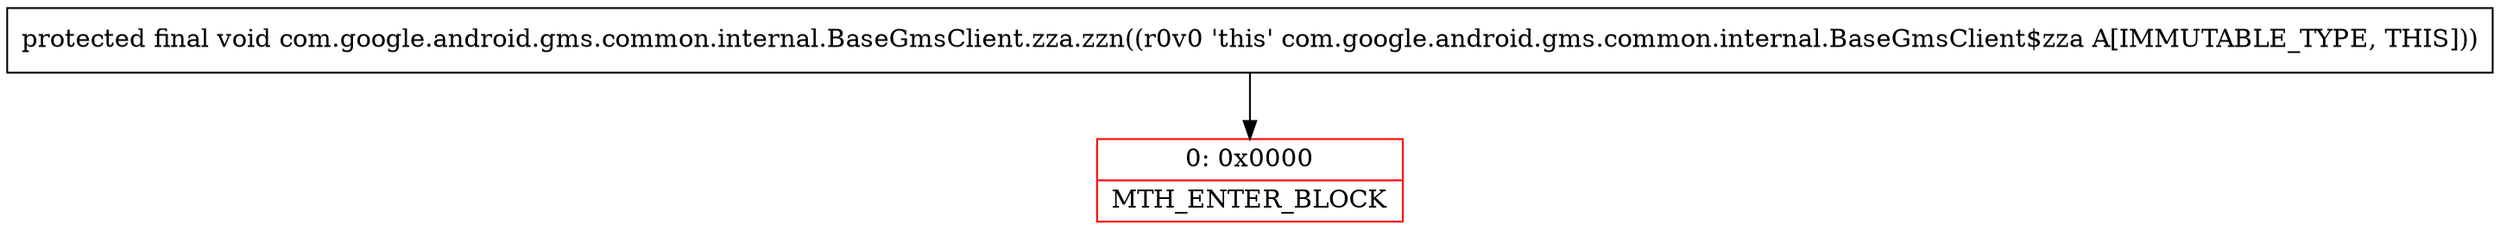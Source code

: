 digraph "CFG forcom.google.android.gms.common.internal.BaseGmsClient.zza.zzn()V" {
subgraph cluster_Region_1542028950 {
label = "R(0)";
node [shape=record,color=blue];
}
Node_0 [shape=record,color=red,label="{0\:\ 0x0000|MTH_ENTER_BLOCK\l}"];
MethodNode[shape=record,label="{protected final void com.google.android.gms.common.internal.BaseGmsClient.zza.zzn((r0v0 'this' com.google.android.gms.common.internal.BaseGmsClient$zza A[IMMUTABLE_TYPE, THIS])) }"];
MethodNode -> Node_0;
}

